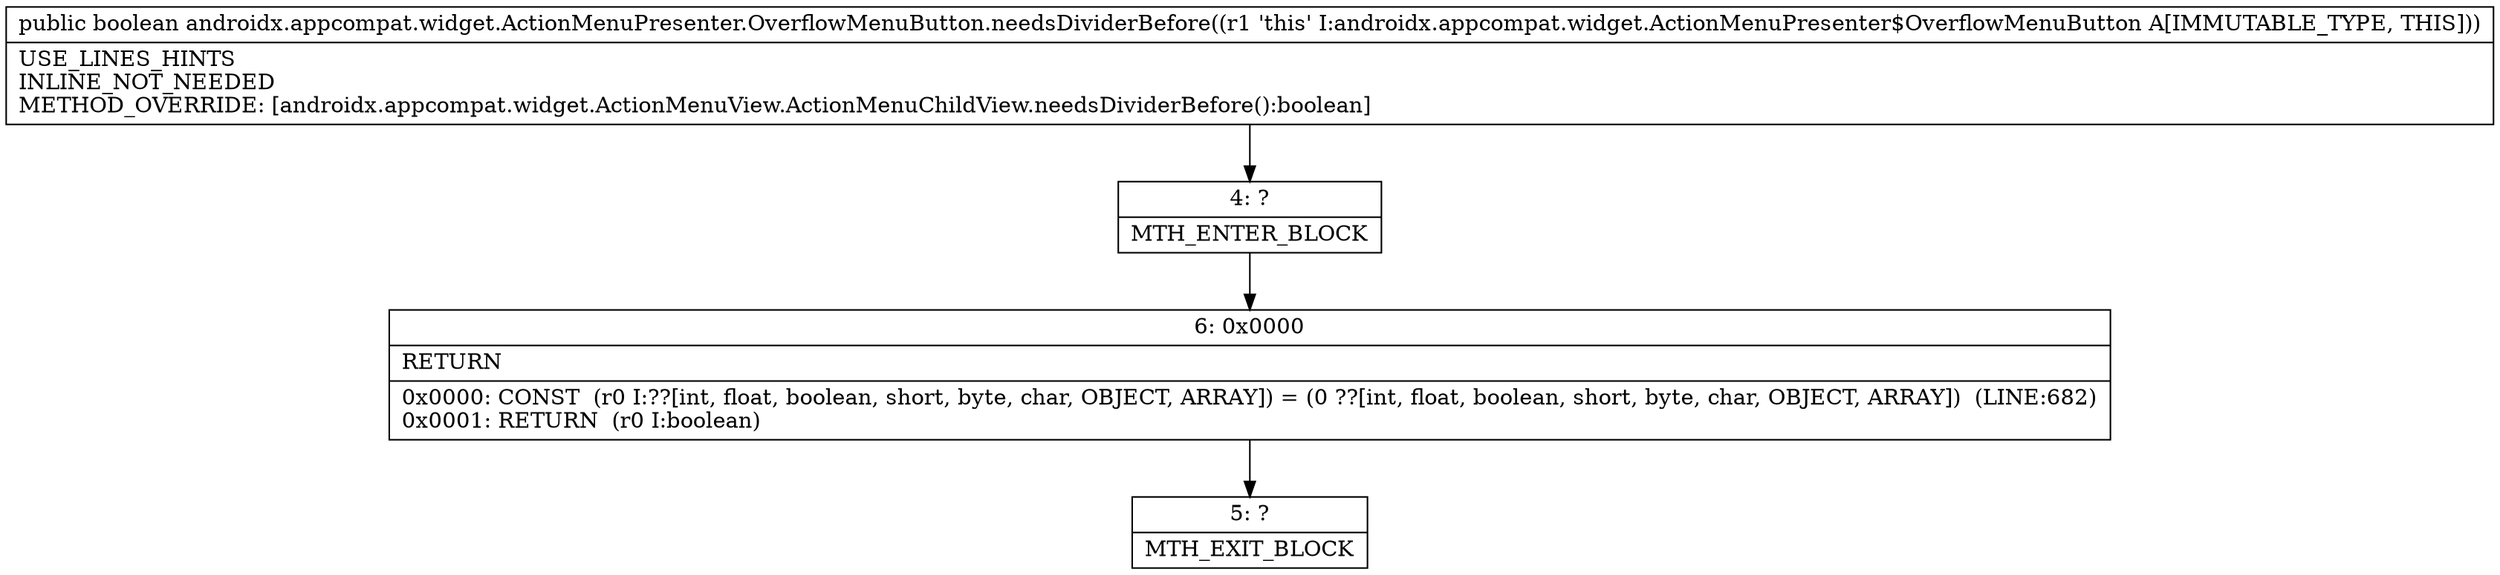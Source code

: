 digraph "CFG forandroidx.appcompat.widget.ActionMenuPresenter.OverflowMenuButton.needsDividerBefore()Z" {
Node_4 [shape=record,label="{4\:\ ?|MTH_ENTER_BLOCK\l}"];
Node_6 [shape=record,label="{6\:\ 0x0000|RETURN\l|0x0000: CONST  (r0 I:??[int, float, boolean, short, byte, char, OBJECT, ARRAY]) = (0 ??[int, float, boolean, short, byte, char, OBJECT, ARRAY])  (LINE:682)\l0x0001: RETURN  (r0 I:boolean) \l}"];
Node_5 [shape=record,label="{5\:\ ?|MTH_EXIT_BLOCK\l}"];
MethodNode[shape=record,label="{public boolean androidx.appcompat.widget.ActionMenuPresenter.OverflowMenuButton.needsDividerBefore((r1 'this' I:androidx.appcompat.widget.ActionMenuPresenter$OverflowMenuButton A[IMMUTABLE_TYPE, THIS]))  | USE_LINES_HINTS\lINLINE_NOT_NEEDED\lMETHOD_OVERRIDE: [androidx.appcompat.widget.ActionMenuView.ActionMenuChildView.needsDividerBefore():boolean]\l}"];
MethodNode -> Node_4;Node_4 -> Node_6;
Node_6 -> Node_5;
}

